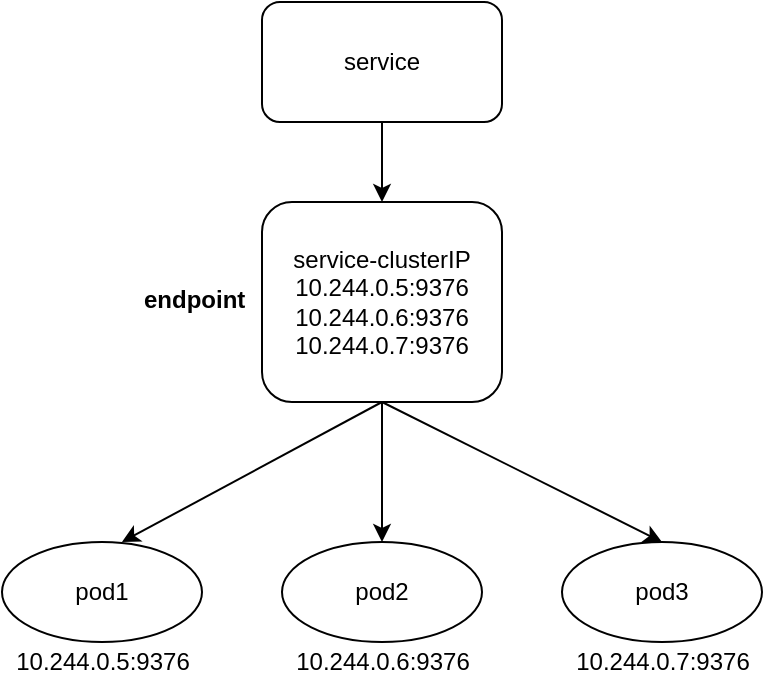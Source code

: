 <mxfile version="17.4.5" type="device"><diagram id="LW42Gxmb98PkW3z4O5Fr" name="Page-1"><mxGraphModel dx="946" dy="468" grid="1" gridSize="10" guides="1" tooltips="1" connect="1" arrows="1" fold="1" page="1" pageScale="1" pageWidth="1654" pageHeight="2336" math="0" shadow="0"><root><mxCell id="0"/><mxCell id="1" parent="0"/><mxCell id="o6h27Q5U6ZcqnF5032cC-1" value="service" style="rounded=1;whiteSpace=wrap;html=1;" vertex="1" parent="1"><mxGeometry x="420" y="120" width="120" height="60" as="geometry"/></mxCell><mxCell id="o6h27Q5U6ZcqnF5032cC-3" value="pod1" style="ellipse;whiteSpace=wrap;html=1;" vertex="1" parent="1"><mxGeometry x="290" y="390" width="100" height="50" as="geometry"/></mxCell><mxCell id="o6h27Q5U6ZcqnF5032cC-4" value="pod2" style="ellipse;whiteSpace=wrap;html=1;" vertex="1" parent="1"><mxGeometry x="430" y="390" width="100" height="50" as="geometry"/></mxCell><mxCell id="o6h27Q5U6ZcqnF5032cC-5" value="pod3" style="ellipse;whiteSpace=wrap;html=1;" vertex="1" parent="1"><mxGeometry x="570" y="390" width="100" height="50" as="geometry"/></mxCell><mxCell id="o6h27Q5U6ZcqnF5032cC-6" value="10.244.0.5:9376" style="text;html=1;align=center;verticalAlign=middle;resizable=0;points=[];autosize=1;strokeColor=none;fillColor=none;" vertex="1" parent="1"><mxGeometry x="290" y="440" width="100" height="20" as="geometry"/></mxCell><mxCell id="o6h27Q5U6ZcqnF5032cC-7" value="10.244.0.6:9376" style="text;html=1;align=center;verticalAlign=middle;resizable=0;points=[];autosize=1;strokeColor=none;fillColor=none;" vertex="1" parent="1"><mxGeometry x="430" y="440" width="100" height="20" as="geometry"/></mxCell><mxCell id="o6h27Q5U6ZcqnF5032cC-8" value="10.244.0.7:9376" style="text;html=1;align=center;verticalAlign=middle;resizable=0;points=[];autosize=1;strokeColor=none;fillColor=none;" vertex="1" parent="1"><mxGeometry x="570" y="440" width="100" height="20" as="geometry"/></mxCell><mxCell id="o6h27Q5U6ZcqnF5032cC-9" value="" style="endArrow=classic;html=1;rounded=0;exitX=0.5;exitY=1;exitDx=0;exitDy=0;entryX=0.5;entryY=0;entryDx=0;entryDy=0;" edge="1" parent="1" source="o6h27Q5U6ZcqnF5032cC-1" target="o6h27Q5U6ZcqnF5032cC-13"><mxGeometry width="50" height="50" relative="1" as="geometry"><mxPoint x="300" y="330" as="sourcePoint"/><mxPoint x="481" y="200" as="targetPoint"/></mxGeometry></mxCell><mxCell id="o6h27Q5U6ZcqnF5032cC-10" value="" style="endArrow=classic;html=1;rounded=0;exitX=0.5;exitY=1;exitDx=0;exitDy=0;entryX=0.5;entryY=0;entryDx=0;entryDy=0;" edge="1" parent="1" target="o6h27Q5U6ZcqnF5032cC-4"><mxGeometry width="50" height="50" relative="1" as="geometry"><mxPoint x="480" y="320" as="sourcePoint"/><mxPoint x="500" y="370" as="targetPoint"/></mxGeometry></mxCell><mxCell id="o6h27Q5U6ZcqnF5032cC-11" value="" style="endArrow=classic;html=1;rounded=0;exitX=0.5;exitY=1;exitDx=0;exitDy=0;entryX=0.5;entryY=0;entryDx=0;entryDy=0;" edge="1" parent="1" target="o6h27Q5U6ZcqnF5032cC-5"><mxGeometry width="50" height="50" relative="1" as="geometry"><mxPoint x="480" y="320" as="sourcePoint"/><mxPoint x="490" y="400" as="targetPoint"/></mxGeometry></mxCell><mxCell id="o6h27Q5U6ZcqnF5032cC-12" value="" style="endArrow=classic;html=1;rounded=0;exitX=0.5;exitY=1;exitDx=0;exitDy=0;entryX=0.6;entryY=0;entryDx=0;entryDy=0;entryPerimeter=0;" edge="1" parent="1" target="o6h27Q5U6ZcqnF5032cC-3"><mxGeometry width="50" height="50" relative="1" as="geometry"><mxPoint x="480" y="320" as="sourcePoint"/><mxPoint x="500" y="410" as="targetPoint"/></mxGeometry></mxCell><mxCell id="o6h27Q5U6ZcqnF5032cC-13" value="service-clusterIP&lt;br&gt;&lt;span&gt;10.244.0.5:9376&lt;br&gt;&lt;/span&gt;&lt;span&gt;10.244.0.6:9376&lt;br&gt;&lt;/span&gt;&lt;span&gt;10.244.0.7:9376&lt;/span&gt;&lt;span&gt;&lt;br&gt;&lt;/span&gt;" style="rounded=1;whiteSpace=wrap;html=1;" vertex="1" parent="1"><mxGeometry x="420" y="220" width="120" height="100" as="geometry"/></mxCell><UserObject label="&lt;b&gt;endpoint&lt;/b&gt;" link="10.244.0.5:9376" id="o6h27Q5U6ZcqnF5032cC-17"><mxCell style="text;whiteSpace=wrap;html=1;strokeWidth=12;" vertex="1" parent="1"><mxGeometry x="359" y="255" width="50" height="30" as="geometry"/></mxCell></UserObject></root></mxGraphModel></diagram></mxfile>